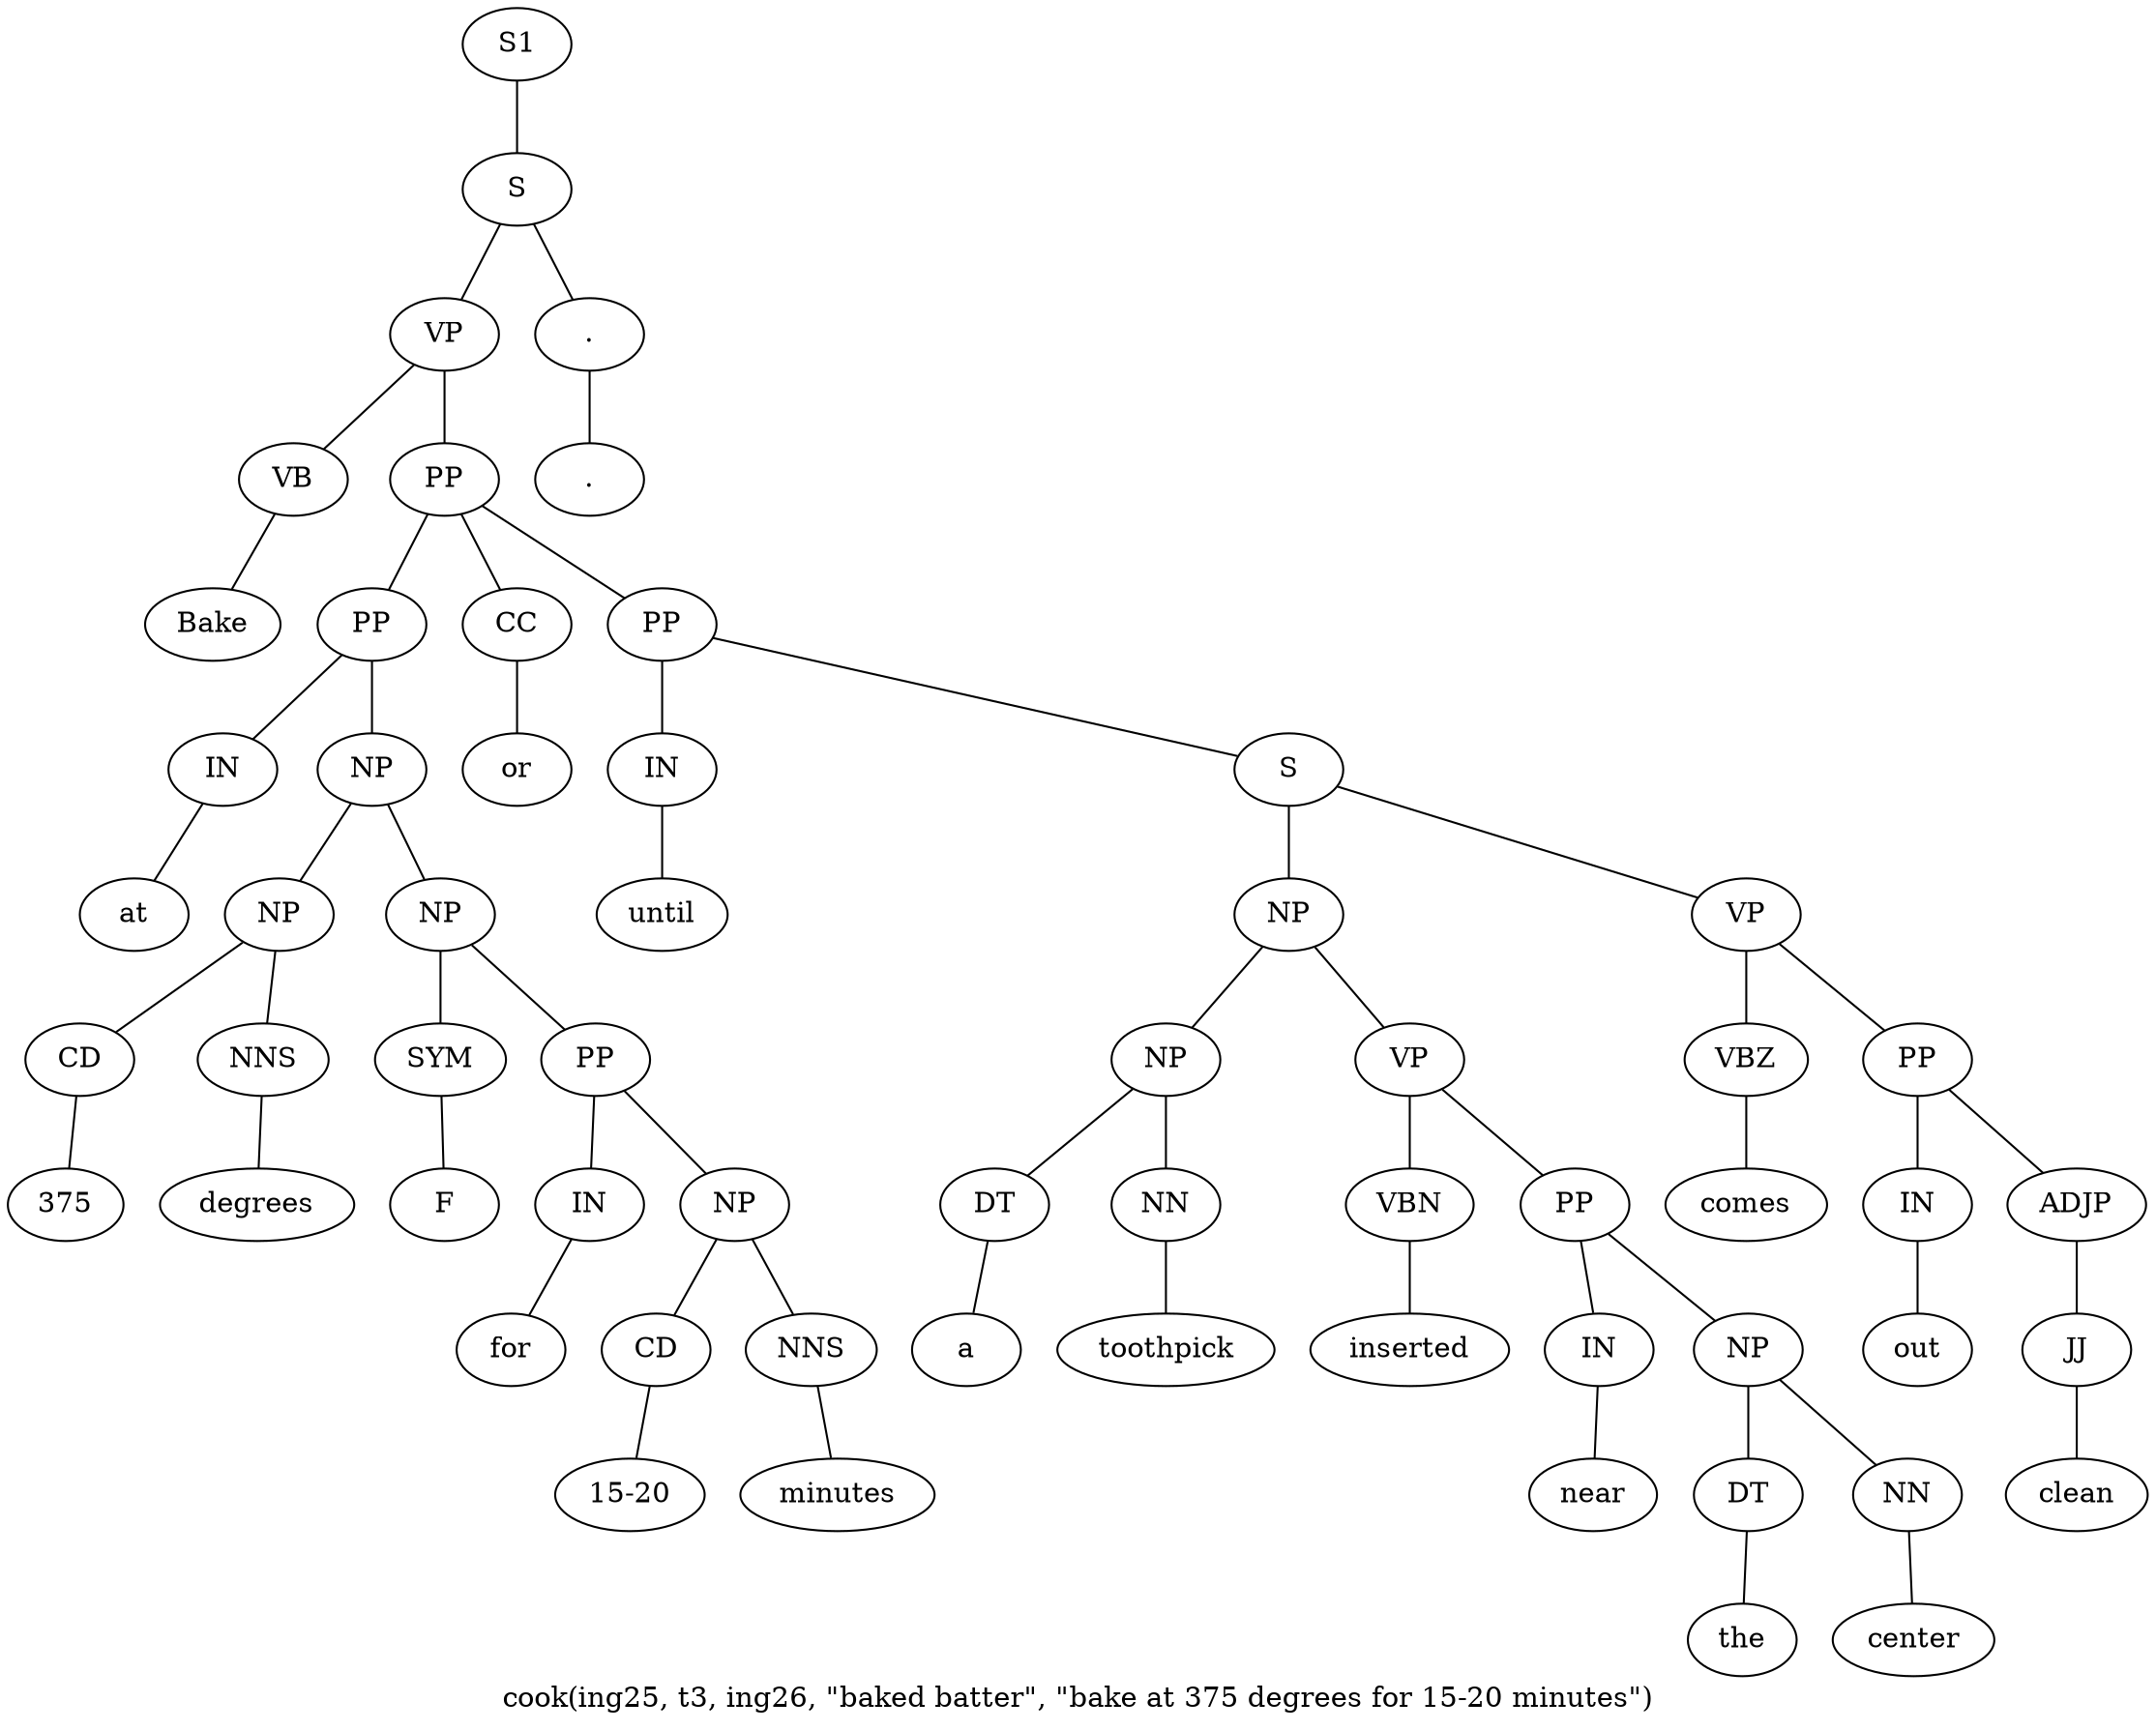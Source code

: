 graph SyntaxGraph {
	label = "cook(ing25, t3, ing26, \"baked batter\", \"bake at 375 degrees for 15-20 minutes\")";
	Node0 [label="S1"];
	Node1 [label="S"];
	Node2 [label="VP"];
	Node3 [label="VB"];
	Node4 [label="Bake"];
	Node5 [label="PP"];
	Node6 [label="PP"];
	Node7 [label="IN"];
	Node8 [label="at"];
	Node9 [label="NP"];
	Node10 [label="NP"];
	Node11 [label="CD"];
	Node12 [label="375"];
	Node13 [label="NNS"];
	Node14 [label="degrees"];
	Node15 [label="NP"];
	Node16 [label="SYM"];
	Node17 [label="F"];
	Node18 [label="PP"];
	Node19 [label="IN"];
	Node20 [label="for"];
	Node21 [label="NP"];
	Node22 [label="CD"];
	Node23 [label="15-20"];
	Node24 [label="NNS"];
	Node25 [label="minutes"];
	Node26 [label="CC"];
	Node27 [label="or"];
	Node28 [label="PP"];
	Node29 [label="IN"];
	Node30 [label="until"];
	Node31 [label="S"];
	Node32 [label="NP"];
	Node33 [label="NP"];
	Node34 [label="DT"];
	Node35 [label="a"];
	Node36 [label="NN"];
	Node37 [label="toothpick"];
	Node38 [label="VP"];
	Node39 [label="VBN"];
	Node40 [label="inserted"];
	Node41 [label="PP"];
	Node42 [label="IN"];
	Node43 [label="near"];
	Node44 [label="NP"];
	Node45 [label="DT"];
	Node46 [label="the"];
	Node47 [label="NN"];
	Node48 [label="center"];
	Node49 [label="VP"];
	Node50 [label="VBZ"];
	Node51 [label="comes"];
	Node52 [label="PP"];
	Node53 [label="IN"];
	Node54 [label="out"];
	Node55 [label="ADJP"];
	Node56 [label="JJ"];
	Node57 [label="clean"];
	Node58 [label="."];
	Node59 [label="."];

	Node0 -- Node1;
	Node1 -- Node2;
	Node1 -- Node58;
	Node2 -- Node3;
	Node2 -- Node5;
	Node3 -- Node4;
	Node5 -- Node6;
	Node5 -- Node26;
	Node5 -- Node28;
	Node6 -- Node7;
	Node6 -- Node9;
	Node7 -- Node8;
	Node9 -- Node10;
	Node9 -- Node15;
	Node10 -- Node11;
	Node10 -- Node13;
	Node11 -- Node12;
	Node13 -- Node14;
	Node15 -- Node16;
	Node15 -- Node18;
	Node16 -- Node17;
	Node18 -- Node19;
	Node18 -- Node21;
	Node19 -- Node20;
	Node21 -- Node22;
	Node21 -- Node24;
	Node22 -- Node23;
	Node24 -- Node25;
	Node26 -- Node27;
	Node28 -- Node29;
	Node28 -- Node31;
	Node29 -- Node30;
	Node31 -- Node32;
	Node31 -- Node49;
	Node32 -- Node33;
	Node32 -- Node38;
	Node33 -- Node34;
	Node33 -- Node36;
	Node34 -- Node35;
	Node36 -- Node37;
	Node38 -- Node39;
	Node38 -- Node41;
	Node39 -- Node40;
	Node41 -- Node42;
	Node41 -- Node44;
	Node42 -- Node43;
	Node44 -- Node45;
	Node44 -- Node47;
	Node45 -- Node46;
	Node47 -- Node48;
	Node49 -- Node50;
	Node49 -- Node52;
	Node50 -- Node51;
	Node52 -- Node53;
	Node52 -- Node55;
	Node53 -- Node54;
	Node55 -- Node56;
	Node56 -- Node57;
	Node58 -- Node59;
}